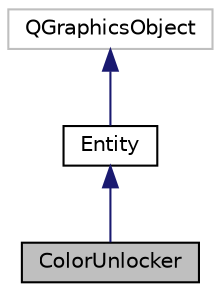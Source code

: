 digraph "ColorUnlocker"
{
  edge [fontname="Helvetica",fontsize="10",labelfontname="Helvetica",labelfontsize="10"];
  node [fontname="Helvetica",fontsize="10",shape=record];
  Node0 [label="ColorUnlocker",height=0.2,width=0.4,color="black", fillcolor="grey75", style="filled", fontcolor="black"];
  Node1 -> Node0 [dir="back",color="midnightblue",fontsize="10",style="solid"];
  Node1 [label="Entity",height=0.2,width=0.4,color="black", fillcolor="white", style="filled",URL="$class_entity.html",tooltip="Provides a drawing base for all objects. "];
  Node2 -> Node1 [dir="back",color="midnightblue",fontsize="10",style="solid"];
  Node2 [label="QGraphicsObject",height=0.2,width=0.4,color="grey75", fillcolor="white", style="filled"];
}
